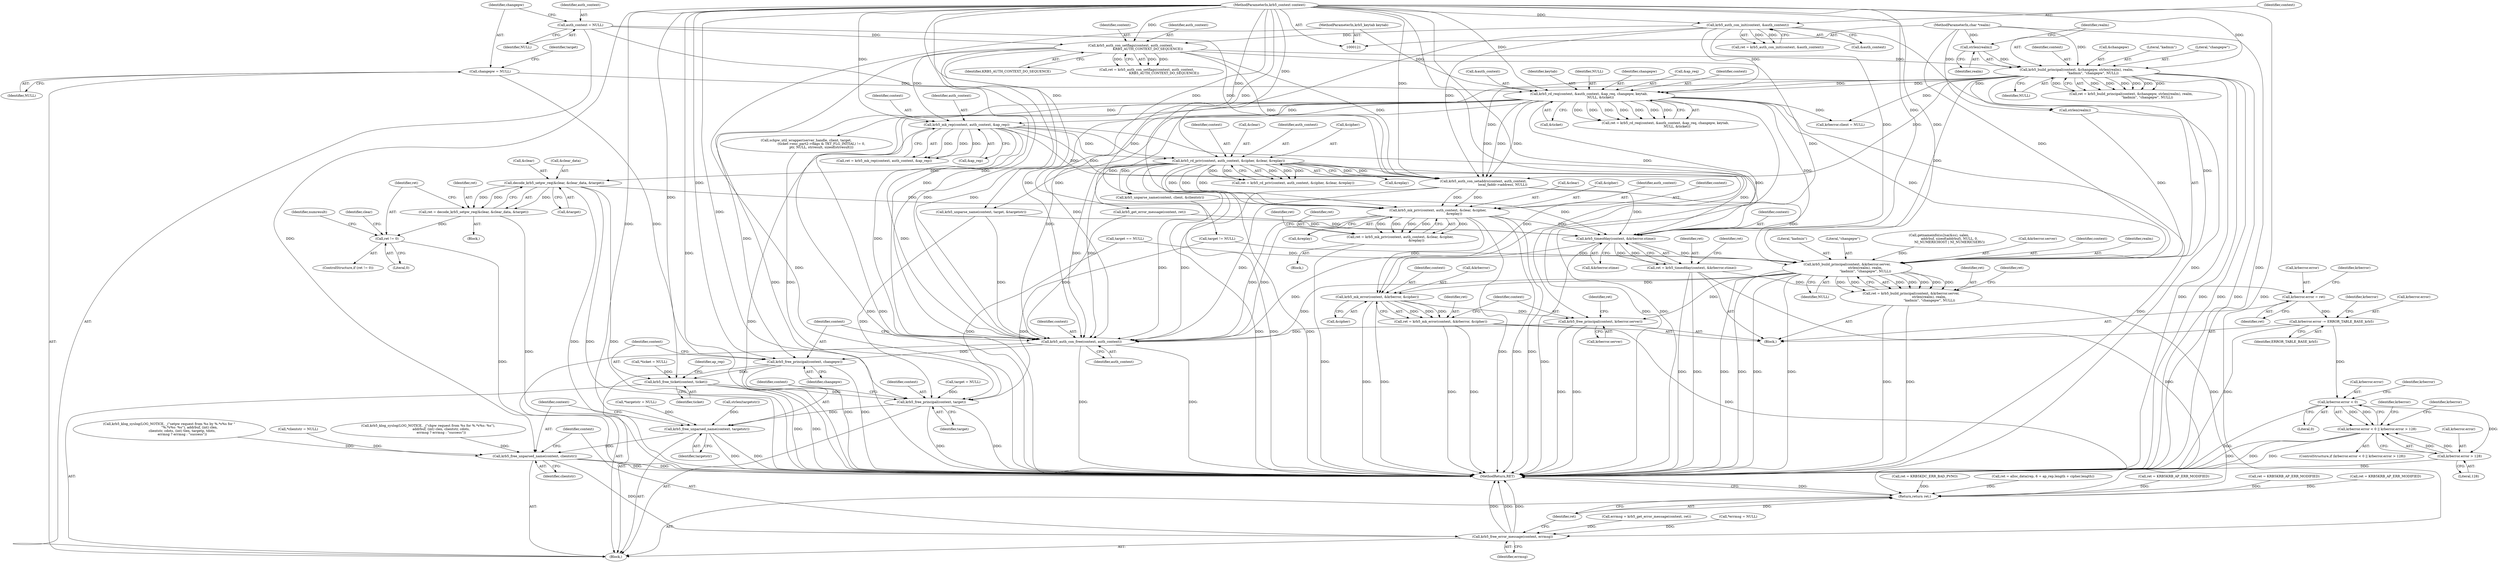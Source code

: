 digraph "0_krb5_cf1a0c411b2668c57c41e9c4efd15ba17b6b322c@pointer" {
"1000518" [label="(Call,decode_krb5_setpw_req(&clear, &clear_data, &target))"];
"1000482" [label="(Call,krb5_rd_priv(context, auth_context, &cipher, &clear, &replay))"];
"1000445" [label="(Call,krb5_mk_rep(context, auth_context, &ap_rep))"];
"1000420" [label="(Call,krb5_rd_req(context, &auth_context, &ap_req, changepw, keytab,\n                      NULL, &ticket))"];
"1000396" [label="(Call,krb5_build_principal(context, &changepw, strlen(realm), realm,\n                               \"kadmin\", \"changepw\", NULL))"];
"1000378" [label="(Call,krb5_auth_con_setflags(context, auth_context,\n                                 KRB5_AUTH_CONTEXT_DO_SEQUENCE))"];
"1000360" [label="(Call,krb5_auth_con_init(context, &auth_context))"];
"1000122" [label="(MethodParameterIn,krb5_context context)"];
"1000149" [label="(Call,auth_context = NULL)"];
"1000400" [label="(Call,strlen(realm))"];
"1000124" [label="(MethodParameterIn,char *realm)"];
"1000153" [label="(Call,changepw = NULL)"];
"1000125" [label="(MethodParameterIn,krb5_keytab keytab)"];
"1000516" [label="(Call,ret = decode_krb5_setpw_req(&clear, &clear_data, &target))"];
"1000526" [label="(Call,ret != 0)"];
"1000985" [label="(Call,krb5_mk_priv(context, auth_context, &clear, &cipher,\n                               &replay))"];
"1000983" [label="(Call,ret = krb5_mk_priv(context, auth_context, &clear, &cipher,\n                               &replay))"];
"1001041" [label="(Call,krb5_timeofday(context, &krberror.stime))"];
"1001039" [label="(Call,ret = krb5_timeofday(context, &krberror.stime))"];
"1001050" [label="(Call,krberror.error = ret)"];
"1001055" [label="(Call,krberror.error -= ERROR_TABLE_BASE_krb5)"];
"1001062" [label="(Call,krberror.error < 0)"];
"1001061" [label="(Call,krberror.error < 0 || krberror.error > 128)"];
"1001067" [label="(Call,krberror.error > 128)"];
"1001258" [label="(Return,return ret;)"];
"1001084" [label="(Call,krb5_build_principal(context, &krberror.server,\n                                   strlen(realm), realm,\n                                   \"kadmin\", \"changepw\", NULL))"];
"1001082" [label="(Call,ret = krb5_build_principal(context, &krberror.server,\n                                   strlen(realm), realm,\n                                   \"kadmin\", \"changepw\", NULL))"];
"1001113" [label="(Call,krb5_mk_error(context, &krberror, &cipher))"];
"1001111" [label="(Call,ret = krb5_mk_error(context, &krberror, &cipher))"];
"1001119" [label="(Call,krb5_free_principal(context, krberror.server))"];
"1001225" [label="(Call,krb5_auth_con_free(context, auth_context))"];
"1001228" [label="(Call,krb5_free_principal(context, changepw))"];
"1001231" [label="(Call,krb5_free_ticket(context, ticket))"];
"1001246" [label="(Call,krb5_free_principal(context, target))"];
"1001249" [label="(Call,krb5_free_unparsed_name(context, targetstr))"];
"1001252" [label="(Call,krb5_free_unparsed_name(context, clientstr))"];
"1001255" [label="(Call,krb5_free_error_message(context, errmsg))"];
"1000830" [label="(Call,strlen(targetstr))"];
"1001259" [label="(Identifier,ret)"];
"1000487" [label="(Call,&clear)"];
"1001258" [label="(Return,return ret;)"];
"1000336" [label="(Call,ret = KRB5KRB_AP_ERR_MODIFIED)"];
"1000484" [label="(Identifier,auth_context)"];
"1001067" [label="(Call,krberror.error > 128)"];
"1001232" [label="(Identifier,context)"];
"1001085" [label="(Identifier,context)"];
"1000422" [label="(Call,&auth_context)"];
"1001060" [label="(ControlStructure,if (krberror.error < 0 || krberror.error > 128))"];
"1000418" [label="(Call,ret = krb5_rd_req(context, &auth_context, &ap_req, changepw, keytab,\n                      NULL, &ticket))"];
"1000402" [label="(Identifier,realm)"];
"1000358" [label="(Call,ret = krb5_auth_con_init(context, &auth_context))"];
"1000527" [label="(Identifier,ret)"];
"1000987" [label="(Identifier,auth_context)"];
"1001226" [label="(Identifier,context)"];
"1000984" [label="(Identifier,ret)"];
"1000427" [label="(Identifier,keytab)"];
"1000514" [label="(Block,)"];
"1000448" [label="(Call,&ap_rep)"];
"1000155" [label="(Identifier,NULL)"];
"1000986" [label="(Identifier,context)"];
"1000404" [label="(Literal,\"changepw\")"];
"1001083" [label="(Identifier,ret)"];
"1001231" [label="(Call,krb5_free_ticket(context, ticket))"];
"1001248" [label="(Identifier,target)"];
"1000174" [label="(Call,*targetstr = NULL)"];
"1001257" [label="(Identifier,errmsg)"];
"1000378" [label="(Call,krb5_auth_con_setflags(context, auth_context,\n                                 KRB5_AUTH_CONTEXT_DO_SEQUENCE))"];
"1000124" [label="(MethodParameterIn,char *realm)"];
"1000284" [label="(Call,ret = KRB5KDC_ERR_BAD_PVNO)"];
"1001011" [label="(Block,)"];
"1000485" [label="(Call,&cipher)"];
"1000992" [label="(Call,&replay)"];
"1001064" [label="(Identifier,krberror)"];
"1001068" [label="(Call,krberror.error)"];
"1000656" [label="(Call,krb5_get_error_message(context, ret))"];
"1000840" [label="(Call,krb5_klog_syslog(LOG_NOTICE, _(\"setpw request from %s by %.*s%s for \"\n                                       \"%.*s%s: %s\"), addrbuf, (int) clen,\n                         clientstr, cdots, (int) tlen, targetp, tdots,\n                         errmsg ? errmsg : \"success\"))"];
"1000483" [label="(Identifier,context)"];
"1000397" [label="(Identifier,context)"];
"1000361" [label="(Identifier,context)"];
"1001117" [label="(Call,&cipher)"];
"1000489" [label="(Call,&replay)"];
"1001097" [label="(Identifier,ret)"];
"1001115" [label="(Call,&krberror)"];
"1000154" [label="(Identifier,changepw)"];
"1001057" [label="(Identifier,krberror)"];
"1000151" [label="(Identifier,NULL)"];
"1000982" [label="(Block,)"];
"1001125" [label="(Identifier,ret)"];
"1001251" [label="(Identifier,targetstr)"];
"1001253" [label="(Identifier,context)"];
"1001079" [label="(Identifier,krberror)"];
"1000149" [label="(Call,auth_context = NULL)"];
"1001249" [label="(Call,krb5_free_unparsed_name(context, targetstr))"];
"1001092" [label="(Identifier,realm)"];
"1001247" [label="(Identifier,context)"];
"1001119" [label="(Call,krb5_free_principal(context, krberror.server))"];
"1001066" [label="(Literal,0)"];
"1000559" [label="(Call,krb5_unparse_name(context, target, &targetstr))"];
"1000381" [label="(Identifier,KRB5_AUTH_CONTEXT_DO_SEQUENCE)"];
"1000983" [label="(Call,ret = krb5_mk_priv(context, auth_context, &clear, &cipher,\n                               &replay))"];
"1000813" [label="(Call,target == NULL)"];
"1001225" [label="(Call,krb5_auth_con_free(context, auth_context))"];
"1000518" [label="(Call,decode_krb5_setpw_req(&clear, &clear_data, &target))"];
"1001233" [label="(Identifier,ticket)"];
"1000125" [label="(MethodParameterIn,krb5_keytab keytab)"];
"1001236" [label="(Identifier,ap_rep)"];
"1000394" [label="(Call,ret = krb5_build_principal(context, &changepw, strlen(realm), realm,\n                               \"kadmin\", \"changepw\", NULL))"];
"1000398" [label="(Call,&changepw)"];
"1001255" [label="(Call,krb5_free_error_message(context, errmsg))"];
"1000401" [label="(Identifier,realm)"];
"1001055" [label="(Call,krberror.error -= ERROR_TABLE_BASE_krb5)"];
"1000480" [label="(Call,ret = krb5_rd_priv(context, auth_context, &cipher, &clear, &replay))"];
"1001040" [label="(Identifier,ret)"];
"1001246" [label="(Call,krb5_free_principal(context, target))"];
"1000528" [label="(Literal,0)"];
"1001071" [label="(Literal,128)"];
"1000995" [label="(Identifier,ret)"];
"1000861" [label="(Call,krb5_klog_syslog(LOG_NOTICE, _(\"chpw request from %s for %.*s%s: %s\"),\n                         addrbuf, (int) clen, clientstr, cdots,\n                         errmsg ? errmsg : \"success\"))"];
"1000376" [label="(Call,ret = krb5_auth_con_setflags(context, auth_context,\n                                 KRB5_AUTH_CONTEXT_DO_SEQUENCE))"];
"1001050" [label="(Call,krberror.error = ret)"];
"1000963" [label="(Call,krb5_auth_con_setaddrs(context, auth_context,\n                                     local_faddr->address, NULL))"];
"1000428" [label="(Identifier,NULL)"];
"1001256" [label="(Identifier,context)"];
"1001254" [label="(Identifier,clientstr)"];
"1001095" [label="(Identifier,NULL)"];
"1000445" [label="(Call,krb5_mk_rep(context, auth_context, &ap_rep))"];
"1001056" [label="(Call,krberror.error)"];
"1001229" [label="(Identifier,context)"];
"1001041" [label="(Call,krb5_timeofday(context, &krberror.stime))"];
"1001252" [label="(Call,krb5_free_unparsed_name(context, clientstr))"];
"1000130" [label="(Block,)"];
"1001082" [label="(Call,ret = krb5_build_principal(context, &krberror.server,\n                                   strlen(realm), realm,\n                                   \"kadmin\", \"changepw\", NULL))"];
"1000158" [label="(Call,target = NULL)"];
"1000426" [label="(Identifier,changepw)"];
"1001042" [label="(Identifier,context)"];
"1000526" [label="(Call,ret != 0)"];
"1000985" [label="(Call,krb5_mk_priv(context, auth_context, &clear, &cipher,\n                               &replay))"];
"1000519" [label="(Call,&clear)"];
"1001084" [label="(Call,krb5_build_principal(context, &krberror.server,\n                                   strlen(realm), realm,\n                                   \"kadmin\", \"changepw\", NULL))"];
"1000580" [label="(Call,krb5_unparse_name(context, client, &clientstr))"];
"1001051" [label="(Call,krberror.error)"];
"1000159" [label="(Identifier,target)"];
"1001111" [label="(Call,ret = krb5_mk_error(context, &krberror, &cipher))"];
"1001114" [label="(Identifier,context)"];
"1000162" [label="(Call,*ticket = NULL)"];
"1001063" [label="(Call,krberror.error)"];
"1000379" [label="(Identifier,context)"];
"1001061" [label="(Call,krberror.error < 0 || krberror.error > 128)"];
"1000988" [label="(Call,&clear)"];
"1000420" [label="(Call,krb5_rd_req(context, &auth_context, &ap_req, changepw, keytab,\n                      NULL, &ticket))"];
"1001127" [label="(Call,ret = alloc_data(rep, 6 + ap_rep.length + cipher.length))"];
"1000122" [label="(MethodParameterIn,krb5_context context)"];
"1001059" [label="(Identifier,ERROR_TABLE_BASE_krb5)"];
"1001048" [label="(Identifier,ret)"];
"1000380" [label="(Identifier,auth_context)"];
"1001090" [label="(Call,strlen(realm))"];
"1001113" [label="(Call,krb5_mk_error(context, &krberror, &cipher))"];
"1000446" [label="(Identifier,context)"];
"1000525" [label="(ControlStructure,if (ret != 0))"];
"1001230" [label="(Identifier,changepw)"];
"1000150" [label="(Identifier,auth_context)"];
"1001121" [label="(Call,krberror.server)"];
"1000517" [label="(Identifier,ret)"];
"1001120" [label="(Identifier,context)"];
"1001260" [label="(MethodReturn,RET)"];
"1000654" [label="(Call,errmsg = krb5_get_error_message(context, ret))"];
"1000396" [label="(Call,krb5_build_principal(context, &changepw, strlen(realm), realm,\n                               \"kadmin\", \"changepw\", NULL))"];
"1000360" [label="(Call,krb5_auth_con_init(context, &auth_context))"];
"1000153" [label="(Call,changepw = NULL)"];
"1000553" [label="(Call,target != NULL)"];
"1000362" [label="(Call,&auth_context)"];
"1001074" [label="(Identifier,krberror)"];
"1000424" [label="(Call,&ap_req)"];
"1000443" [label="(Call,ret = krb5_mk_rep(context, auth_context, &ap_rep))"];
"1000403" [label="(Literal,\"kadmin\")"];
"1001228" [label="(Call,krb5_free_principal(context, changepw))"];
"1001093" [label="(Literal,\"kadmin\")"];
"1001043" [label="(Call,&krberror.stime)"];
"1001227" [label="(Identifier,auth_context)"];
"1000170" [label="(Call,*clientstr = NULL)"];
"1001039" [label="(Call,ret = krb5_timeofday(context, &krberror.stime))"];
"1000482" [label="(Call,krb5_rd_priv(context, auth_context, &cipher, &clear, &replay))"];
"1001112" [label="(Identifier,ret)"];
"1000516" [label="(Call,ret = decode_krb5_setpw_req(&clear, &clear_data, &target))"];
"1000245" [label="(Call,ret = KRB5KRB_AP_ERR_MODIFIED)"];
"1000447" [label="(Identifier,auth_context)"];
"1000634" [label="(Call,schpw_util_wrapper(server_handle, client, target,\n                             (ticket->enc_part2->flags & TKT_FLG_INITIAL) != 0,\n                             ptr, NULL, strresult, sizeof(strresult)))"];
"1000531" [label="(Identifier,numresult)"];
"1001094" [label="(Literal,\"changepw\")"];
"1000400" [label="(Call,strlen(realm))"];
"1000203" [label="(Call,ret = KRB5KRB_AP_ERR_MODIFIED)"];
"1001077" [label="(Call,krberror.client = NULL)"];
"1000541" [label="(Identifier,clear)"];
"1000785" [label="(Call,getnameinfo(ss2sa(&ss), salen,\n                    addrbuf, sizeof(addrbuf), NULL, 0,\n                    NI_NUMERICHOST | NI_NUMERICSERV))"];
"1000521" [label="(Call,&clear_data)"];
"1000429" [label="(Call,&ticket)"];
"1000523" [label="(Call,&target)"];
"1001054" [label="(Identifier,ret)"];
"1000421" [label="(Identifier,context)"];
"1001062" [label="(Call,krberror.error < 0)"];
"1000990" [label="(Call,&cipher)"];
"1000178" [label="(Call,*errmsg = NULL)"];
"1001069" [label="(Identifier,krberror)"];
"1000405" [label="(Identifier,NULL)"];
"1001086" [label="(Call,&krberror.server)"];
"1001250" [label="(Identifier,context)"];
"1000518" -> "1000516"  [label="AST: "];
"1000518" -> "1000523"  [label="CFG: "];
"1000519" -> "1000518"  [label="AST: "];
"1000521" -> "1000518"  [label="AST: "];
"1000523" -> "1000518"  [label="AST: "];
"1000516" -> "1000518"  [label="CFG: "];
"1000518" -> "1001260"  [label="DDG: "];
"1000518" -> "1001260"  [label="DDG: "];
"1000518" -> "1001260"  [label="DDG: "];
"1000518" -> "1000516"  [label="DDG: "];
"1000518" -> "1000516"  [label="DDG: "];
"1000518" -> "1000516"  [label="DDG: "];
"1000482" -> "1000518"  [label="DDG: "];
"1000518" -> "1000985"  [label="DDG: "];
"1000482" -> "1000480"  [label="AST: "];
"1000482" -> "1000489"  [label="CFG: "];
"1000483" -> "1000482"  [label="AST: "];
"1000484" -> "1000482"  [label="AST: "];
"1000485" -> "1000482"  [label="AST: "];
"1000487" -> "1000482"  [label="AST: "];
"1000489" -> "1000482"  [label="AST: "];
"1000480" -> "1000482"  [label="CFG: "];
"1000482" -> "1001260"  [label="DDG: "];
"1000482" -> "1001260"  [label="DDG: "];
"1000482" -> "1001260"  [label="DDG: "];
"1000482" -> "1000480"  [label="DDG: "];
"1000482" -> "1000480"  [label="DDG: "];
"1000482" -> "1000480"  [label="DDG: "];
"1000482" -> "1000480"  [label="DDG: "];
"1000482" -> "1000480"  [label="DDG: "];
"1000445" -> "1000482"  [label="DDG: "];
"1000445" -> "1000482"  [label="DDG: "];
"1000122" -> "1000482"  [label="DDG: "];
"1000482" -> "1000559"  [label="DDG: "];
"1000482" -> "1000580"  [label="DDG: "];
"1000482" -> "1000963"  [label="DDG: "];
"1000482" -> "1000963"  [label="DDG: "];
"1000482" -> "1000985"  [label="DDG: "];
"1000482" -> "1000985"  [label="DDG: "];
"1000482" -> "1000985"  [label="DDG: "];
"1000482" -> "1001041"  [label="DDG: "];
"1000482" -> "1001113"  [label="DDG: "];
"1000482" -> "1001225"  [label="DDG: "];
"1000482" -> "1001225"  [label="DDG: "];
"1000445" -> "1000443"  [label="AST: "];
"1000445" -> "1000448"  [label="CFG: "];
"1000446" -> "1000445"  [label="AST: "];
"1000447" -> "1000445"  [label="AST: "];
"1000448" -> "1000445"  [label="AST: "];
"1000443" -> "1000445"  [label="CFG: "];
"1000445" -> "1001260"  [label="DDG: "];
"1000445" -> "1000443"  [label="DDG: "];
"1000445" -> "1000443"  [label="DDG: "];
"1000445" -> "1000443"  [label="DDG: "];
"1000420" -> "1000445"  [label="DDG: "];
"1000122" -> "1000445"  [label="DDG: "];
"1000378" -> "1000445"  [label="DDG: "];
"1000445" -> "1000963"  [label="DDG: "];
"1000445" -> "1000963"  [label="DDG: "];
"1000445" -> "1001041"  [label="DDG: "];
"1000445" -> "1001225"  [label="DDG: "];
"1000445" -> "1001225"  [label="DDG: "];
"1000420" -> "1000418"  [label="AST: "];
"1000420" -> "1000429"  [label="CFG: "];
"1000421" -> "1000420"  [label="AST: "];
"1000422" -> "1000420"  [label="AST: "];
"1000424" -> "1000420"  [label="AST: "];
"1000426" -> "1000420"  [label="AST: "];
"1000427" -> "1000420"  [label="AST: "];
"1000428" -> "1000420"  [label="AST: "];
"1000429" -> "1000420"  [label="AST: "];
"1000418" -> "1000420"  [label="CFG: "];
"1000420" -> "1001260"  [label="DDG: "];
"1000420" -> "1001260"  [label="DDG: "];
"1000420" -> "1001260"  [label="DDG: "];
"1000420" -> "1001260"  [label="DDG: "];
"1000420" -> "1001260"  [label="DDG: "];
"1000420" -> "1000418"  [label="DDG: "];
"1000420" -> "1000418"  [label="DDG: "];
"1000420" -> "1000418"  [label="DDG: "];
"1000420" -> "1000418"  [label="DDG: "];
"1000420" -> "1000418"  [label="DDG: "];
"1000420" -> "1000418"  [label="DDG: "];
"1000420" -> "1000418"  [label="DDG: "];
"1000396" -> "1000420"  [label="DDG: "];
"1000396" -> "1000420"  [label="DDG: "];
"1000122" -> "1000420"  [label="DDG: "];
"1000360" -> "1000420"  [label="DDG: "];
"1000153" -> "1000420"  [label="DDG: "];
"1000125" -> "1000420"  [label="DDG: "];
"1000420" -> "1000553"  [label="DDG: "];
"1000420" -> "1000634"  [label="DDG: "];
"1000420" -> "1000963"  [label="DDG: "];
"1000420" -> "1000963"  [label="DDG: "];
"1000420" -> "1001041"  [label="DDG: "];
"1000420" -> "1001077"  [label="DDG: "];
"1000420" -> "1001084"  [label="DDG: "];
"1000420" -> "1001225"  [label="DDG: "];
"1000420" -> "1001228"  [label="DDG: "];
"1000396" -> "1000394"  [label="AST: "];
"1000396" -> "1000405"  [label="CFG: "];
"1000397" -> "1000396"  [label="AST: "];
"1000398" -> "1000396"  [label="AST: "];
"1000400" -> "1000396"  [label="AST: "];
"1000402" -> "1000396"  [label="AST: "];
"1000403" -> "1000396"  [label="AST: "];
"1000404" -> "1000396"  [label="AST: "];
"1000405" -> "1000396"  [label="AST: "];
"1000394" -> "1000396"  [label="CFG: "];
"1000396" -> "1001260"  [label="DDG: "];
"1000396" -> "1001260"  [label="DDG: "];
"1000396" -> "1001260"  [label="DDG: "];
"1000396" -> "1001260"  [label="DDG: "];
"1000396" -> "1000394"  [label="DDG: "];
"1000396" -> "1000394"  [label="DDG: "];
"1000396" -> "1000394"  [label="DDG: "];
"1000396" -> "1000394"  [label="DDG: "];
"1000396" -> "1000394"  [label="DDG: "];
"1000396" -> "1000394"  [label="DDG: "];
"1000396" -> "1000394"  [label="DDG: "];
"1000378" -> "1000396"  [label="DDG: "];
"1000122" -> "1000396"  [label="DDG: "];
"1000400" -> "1000396"  [label="DDG: "];
"1000124" -> "1000396"  [label="DDG: "];
"1000396" -> "1000963"  [label="DDG: "];
"1000396" -> "1000963"  [label="DDG: "];
"1000396" -> "1001041"  [label="DDG: "];
"1000396" -> "1001077"  [label="DDG: "];
"1000396" -> "1001090"  [label="DDG: "];
"1000396" -> "1001084"  [label="DDG: "];
"1000396" -> "1001225"  [label="DDG: "];
"1000378" -> "1000376"  [label="AST: "];
"1000378" -> "1000381"  [label="CFG: "];
"1000379" -> "1000378"  [label="AST: "];
"1000380" -> "1000378"  [label="AST: "];
"1000381" -> "1000378"  [label="AST: "];
"1000376" -> "1000378"  [label="CFG: "];
"1000378" -> "1001260"  [label="DDG: "];
"1000378" -> "1000376"  [label="DDG: "];
"1000378" -> "1000376"  [label="DDG: "];
"1000378" -> "1000376"  [label="DDG: "];
"1000360" -> "1000378"  [label="DDG: "];
"1000122" -> "1000378"  [label="DDG: "];
"1000149" -> "1000378"  [label="DDG: "];
"1000378" -> "1000963"  [label="DDG: "];
"1000378" -> "1000963"  [label="DDG: "];
"1000378" -> "1001041"  [label="DDG: "];
"1000378" -> "1001225"  [label="DDG: "];
"1000378" -> "1001225"  [label="DDG: "];
"1000360" -> "1000358"  [label="AST: "];
"1000360" -> "1000362"  [label="CFG: "];
"1000361" -> "1000360"  [label="AST: "];
"1000362" -> "1000360"  [label="AST: "];
"1000358" -> "1000360"  [label="CFG: "];
"1000360" -> "1001260"  [label="DDG: "];
"1000360" -> "1000358"  [label="DDG: "];
"1000360" -> "1000358"  [label="DDG: "];
"1000122" -> "1000360"  [label="DDG: "];
"1000360" -> "1000963"  [label="DDG: "];
"1000360" -> "1001041"  [label="DDG: "];
"1000360" -> "1001225"  [label="DDG: "];
"1000122" -> "1000121"  [label="AST: "];
"1000122" -> "1001260"  [label="DDG: "];
"1000122" -> "1000559"  [label="DDG: "];
"1000122" -> "1000580"  [label="DDG: "];
"1000122" -> "1000656"  [label="DDG: "];
"1000122" -> "1000963"  [label="DDG: "];
"1000122" -> "1000985"  [label="DDG: "];
"1000122" -> "1001041"  [label="DDG: "];
"1000122" -> "1001084"  [label="DDG: "];
"1000122" -> "1001113"  [label="DDG: "];
"1000122" -> "1001119"  [label="DDG: "];
"1000122" -> "1001225"  [label="DDG: "];
"1000122" -> "1001228"  [label="DDG: "];
"1000122" -> "1001231"  [label="DDG: "];
"1000122" -> "1001246"  [label="DDG: "];
"1000122" -> "1001249"  [label="DDG: "];
"1000122" -> "1001252"  [label="DDG: "];
"1000122" -> "1001255"  [label="DDG: "];
"1000149" -> "1000130"  [label="AST: "];
"1000149" -> "1000151"  [label="CFG: "];
"1000150" -> "1000149"  [label="AST: "];
"1000151" -> "1000149"  [label="AST: "];
"1000154" -> "1000149"  [label="CFG: "];
"1000149" -> "1000963"  [label="DDG: "];
"1000149" -> "1001225"  [label="DDG: "];
"1000400" -> "1000401"  [label="CFG: "];
"1000401" -> "1000400"  [label="AST: "];
"1000402" -> "1000400"  [label="CFG: "];
"1000124" -> "1000400"  [label="DDG: "];
"1000124" -> "1000121"  [label="AST: "];
"1000124" -> "1001260"  [label="DDG: "];
"1000124" -> "1001090"  [label="DDG: "];
"1000124" -> "1001084"  [label="DDG: "];
"1000153" -> "1000130"  [label="AST: "];
"1000153" -> "1000155"  [label="CFG: "];
"1000154" -> "1000153"  [label="AST: "];
"1000155" -> "1000153"  [label="AST: "];
"1000159" -> "1000153"  [label="CFG: "];
"1000153" -> "1001228"  [label="DDG: "];
"1000125" -> "1000121"  [label="AST: "];
"1000125" -> "1001260"  [label="DDG: "];
"1000516" -> "1000514"  [label="AST: "];
"1000517" -> "1000516"  [label="AST: "];
"1000527" -> "1000516"  [label="CFG: "];
"1000516" -> "1001260"  [label="DDG: "];
"1000516" -> "1000526"  [label="DDG: "];
"1000526" -> "1000525"  [label="AST: "];
"1000526" -> "1000528"  [label="CFG: "];
"1000527" -> "1000526"  [label="AST: "];
"1000528" -> "1000526"  [label="AST: "];
"1000531" -> "1000526"  [label="CFG: "];
"1000541" -> "1000526"  [label="CFG: "];
"1000526" -> "1001260"  [label="DDG: "];
"1000985" -> "1000983"  [label="AST: "];
"1000985" -> "1000992"  [label="CFG: "];
"1000986" -> "1000985"  [label="AST: "];
"1000987" -> "1000985"  [label="AST: "];
"1000988" -> "1000985"  [label="AST: "];
"1000990" -> "1000985"  [label="AST: "];
"1000992" -> "1000985"  [label="AST: "];
"1000983" -> "1000985"  [label="CFG: "];
"1000985" -> "1001260"  [label="DDG: "];
"1000985" -> "1001260"  [label="DDG: "];
"1000985" -> "1001260"  [label="DDG: "];
"1000985" -> "1000983"  [label="DDG: "];
"1000985" -> "1000983"  [label="DDG: "];
"1000985" -> "1000983"  [label="DDG: "];
"1000985" -> "1000983"  [label="DDG: "];
"1000985" -> "1000983"  [label="DDG: "];
"1000963" -> "1000985"  [label="DDG: "];
"1000963" -> "1000985"  [label="DDG: "];
"1000985" -> "1001041"  [label="DDG: "];
"1000985" -> "1001113"  [label="DDG: "];
"1000985" -> "1001225"  [label="DDG: "];
"1000985" -> "1001225"  [label="DDG: "];
"1000983" -> "1000982"  [label="AST: "];
"1000984" -> "1000983"  [label="AST: "];
"1000995" -> "1000983"  [label="CFG: "];
"1000983" -> "1001260"  [label="DDG: "];
"1001041" -> "1001039"  [label="AST: "];
"1001041" -> "1001043"  [label="CFG: "];
"1001042" -> "1001041"  [label="AST: "];
"1001043" -> "1001041"  [label="AST: "];
"1001039" -> "1001041"  [label="CFG: "];
"1001041" -> "1001260"  [label="DDG: "];
"1001041" -> "1001039"  [label="DDG: "];
"1001041" -> "1001039"  [label="DDG: "];
"1000963" -> "1001041"  [label="DDG: "];
"1000580" -> "1001041"  [label="DDG: "];
"1000559" -> "1001041"  [label="DDG: "];
"1000656" -> "1001041"  [label="DDG: "];
"1001041" -> "1001084"  [label="DDG: "];
"1001041" -> "1001225"  [label="DDG: "];
"1001039" -> "1001011"  [label="AST: "];
"1001040" -> "1001039"  [label="AST: "];
"1001048" -> "1001039"  [label="CFG: "];
"1001039" -> "1001260"  [label="DDG: "];
"1001039" -> "1001260"  [label="DDG: "];
"1001039" -> "1001050"  [label="DDG: "];
"1001039" -> "1001258"  [label="DDG: "];
"1001050" -> "1001011"  [label="AST: "];
"1001050" -> "1001054"  [label="CFG: "];
"1001051" -> "1001050"  [label="AST: "];
"1001054" -> "1001050"  [label="AST: "];
"1001057" -> "1001050"  [label="CFG: "];
"1001050" -> "1001055"  [label="DDG: "];
"1001055" -> "1001011"  [label="AST: "];
"1001055" -> "1001059"  [label="CFG: "];
"1001056" -> "1001055"  [label="AST: "];
"1001059" -> "1001055"  [label="AST: "];
"1001064" -> "1001055"  [label="CFG: "];
"1001055" -> "1001260"  [label="DDG: "];
"1001055" -> "1001062"  [label="DDG: "];
"1001062" -> "1001061"  [label="AST: "];
"1001062" -> "1001066"  [label="CFG: "];
"1001063" -> "1001062"  [label="AST: "];
"1001066" -> "1001062"  [label="AST: "];
"1001069" -> "1001062"  [label="CFG: "];
"1001061" -> "1001062"  [label="CFG: "];
"1001062" -> "1001260"  [label="DDG: "];
"1001062" -> "1001061"  [label="DDG: "];
"1001062" -> "1001061"  [label="DDG: "];
"1001062" -> "1001067"  [label="DDG: "];
"1001061" -> "1001060"  [label="AST: "];
"1001061" -> "1001067"  [label="CFG: "];
"1001067" -> "1001061"  [label="AST: "];
"1001074" -> "1001061"  [label="CFG: "];
"1001079" -> "1001061"  [label="CFG: "];
"1001061" -> "1001260"  [label="DDG: "];
"1001061" -> "1001260"  [label="DDG: "];
"1001061" -> "1001260"  [label="DDG: "];
"1001067" -> "1001061"  [label="DDG: "];
"1001067" -> "1001061"  [label="DDG: "];
"1001067" -> "1001071"  [label="CFG: "];
"1001068" -> "1001067"  [label="AST: "];
"1001071" -> "1001067"  [label="AST: "];
"1001067" -> "1001260"  [label="DDG: "];
"1001258" -> "1000130"  [label="AST: "];
"1001258" -> "1001259"  [label="CFG: "];
"1001259" -> "1001258"  [label="AST: "];
"1001260" -> "1001258"  [label="CFG: "];
"1001258" -> "1001260"  [label="DDG: "];
"1001259" -> "1001258"  [label="DDG: "];
"1001127" -> "1001258"  [label="DDG: "];
"1000245" -> "1001258"  [label="DDG: "];
"1000336" -> "1001258"  [label="DDG: "];
"1001082" -> "1001258"  [label="DDG: "];
"1000284" -> "1001258"  [label="DDG: "];
"1001111" -> "1001258"  [label="DDG: "];
"1000203" -> "1001258"  [label="DDG: "];
"1001084" -> "1001082"  [label="AST: "];
"1001084" -> "1001095"  [label="CFG: "];
"1001085" -> "1001084"  [label="AST: "];
"1001086" -> "1001084"  [label="AST: "];
"1001090" -> "1001084"  [label="AST: "];
"1001092" -> "1001084"  [label="AST: "];
"1001093" -> "1001084"  [label="AST: "];
"1001094" -> "1001084"  [label="AST: "];
"1001095" -> "1001084"  [label="AST: "];
"1001082" -> "1001084"  [label="CFG: "];
"1001084" -> "1001260"  [label="DDG: "];
"1001084" -> "1001260"  [label="DDG: "];
"1001084" -> "1001260"  [label="DDG: "];
"1001084" -> "1001260"  [label="DDG: "];
"1001084" -> "1001082"  [label="DDG: "];
"1001084" -> "1001082"  [label="DDG: "];
"1001084" -> "1001082"  [label="DDG: "];
"1001084" -> "1001082"  [label="DDG: "];
"1001084" -> "1001082"  [label="DDG: "];
"1001084" -> "1001082"  [label="DDG: "];
"1001084" -> "1001082"  [label="DDG: "];
"1001090" -> "1001084"  [label="DDG: "];
"1000553" -> "1001084"  [label="DDG: "];
"1000813" -> "1001084"  [label="DDG: "];
"1000785" -> "1001084"  [label="DDG: "];
"1000963" -> "1001084"  [label="DDG: "];
"1001084" -> "1001113"  [label="DDG: "];
"1001084" -> "1001119"  [label="DDG: "];
"1001084" -> "1001225"  [label="DDG: "];
"1001082" -> "1001011"  [label="AST: "];
"1001083" -> "1001082"  [label="AST: "];
"1001097" -> "1001082"  [label="CFG: "];
"1001082" -> "1001260"  [label="DDG: "];
"1001082" -> "1001260"  [label="DDG: "];
"1001113" -> "1001111"  [label="AST: "];
"1001113" -> "1001117"  [label="CFG: "];
"1001114" -> "1001113"  [label="AST: "];
"1001115" -> "1001113"  [label="AST: "];
"1001117" -> "1001113"  [label="AST: "];
"1001111" -> "1001113"  [label="CFG: "];
"1001113" -> "1001260"  [label="DDG: "];
"1001113" -> "1001260"  [label="DDG: "];
"1001113" -> "1001111"  [label="DDG: "];
"1001113" -> "1001111"  [label="DDG: "];
"1001113" -> "1001111"  [label="DDG: "];
"1001113" -> "1001119"  [label="DDG: "];
"1001111" -> "1001011"  [label="AST: "];
"1001112" -> "1001111"  [label="AST: "];
"1001120" -> "1001111"  [label="CFG: "];
"1001111" -> "1001260"  [label="DDG: "];
"1001111" -> "1001260"  [label="DDG: "];
"1001119" -> "1001011"  [label="AST: "];
"1001119" -> "1001121"  [label="CFG: "];
"1001120" -> "1001119"  [label="AST: "];
"1001121" -> "1001119"  [label="AST: "];
"1001125" -> "1001119"  [label="CFG: "];
"1001119" -> "1001260"  [label="DDG: "];
"1001119" -> "1001260"  [label="DDG: "];
"1001119" -> "1001225"  [label="DDG: "];
"1001225" -> "1000130"  [label="AST: "];
"1001225" -> "1001227"  [label="CFG: "];
"1001226" -> "1001225"  [label="AST: "];
"1001227" -> "1001225"  [label="AST: "];
"1001229" -> "1001225"  [label="CFG: "];
"1001225" -> "1001260"  [label="DDG: "];
"1001225" -> "1001260"  [label="DDG: "];
"1000963" -> "1001225"  [label="DDG: "];
"1000963" -> "1001225"  [label="DDG: "];
"1000580" -> "1001225"  [label="DDG: "];
"1000559" -> "1001225"  [label="DDG: "];
"1000656" -> "1001225"  [label="DDG: "];
"1001225" -> "1001228"  [label="DDG: "];
"1001228" -> "1000130"  [label="AST: "];
"1001228" -> "1001230"  [label="CFG: "];
"1001229" -> "1001228"  [label="AST: "];
"1001230" -> "1001228"  [label="AST: "];
"1001232" -> "1001228"  [label="CFG: "];
"1001228" -> "1001260"  [label="DDG: "];
"1001228" -> "1001260"  [label="DDG: "];
"1001228" -> "1001231"  [label="DDG: "];
"1001231" -> "1000130"  [label="AST: "];
"1001231" -> "1001233"  [label="CFG: "];
"1001232" -> "1001231"  [label="AST: "];
"1001233" -> "1001231"  [label="AST: "];
"1001236" -> "1001231"  [label="CFG: "];
"1001231" -> "1001260"  [label="DDG: "];
"1001231" -> "1001260"  [label="DDG: "];
"1000162" -> "1001231"  [label="DDG: "];
"1001231" -> "1001246"  [label="DDG: "];
"1001246" -> "1000130"  [label="AST: "];
"1001246" -> "1001248"  [label="CFG: "];
"1001247" -> "1001246"  [label="AST: "];
"1001248" -> "1001246"  [label="AST: "];
"1001250" -> "1001246"  [label="CFG: "];
"1001246" -> "1001260"  [label="DDG: "];
"1001246" -> "1001260"  [label="DDG: "];
"1000158" -> "1001246"  [label="DDG: "];
"1000553" -> "1001246"  [label="DDG: "];
"1000634" -> "1001246"  [label="DDG: "];
"1000813" -> "1001246"  [label="DDG: "];
"1000559" -> "1001246"  [label="DDG: "];
"1001246" -> "1001249"  [label="DDG: "];
"1001249" -> "1000130"  [label="AST: "];
"1001249" -> "1001251"  [label="CFG: "];
"1001250" -> "1001249"  [label="AST: "];
"1001251" -> "1001249"  [label="AST: "];
"1001253" -> "1001249"  [label="CFG: "];
"1001249" -> "1001260"  [label="DDG: "];
"1001249" -> "1001260"  [label="DDG: "];
"1000174" -> "1001249"  [label="DDG: "];
"1000830" -> "1001249"  [label="DDG: "];
"1001249" -> "1001252"  [label="DDG: "];
"1001252" -> "1000130"  [label="AST: "];
"1001252" -> "1001254"  [label="CFG: "];
"1001253" -> "1001252"  [label="AST: "];
"1001254" -> "1001252"  [label="AST: "];
"1001256" -> "1001252"  [label="CFG: "];
"1001252" -> "1001260"  [label="DDG: "];
"1001252" -> "1001260"  [label="DDG: "];
"1000840" -> "1001252"  [label="DDG: "];
"1000170" -> "1001252"  [label="DDG: "];
"1000861" -> "1001252"  [label="DDG: "];
"1001252" -> "1001255"  [label="DDG: "];
"1001255" -> "1000130"  [label="AST: "];
"1001255" -> "1001257"  [label="CFG: "];
"1001256" -> "1001255"  [label="AST: "];
"1001257" -> "1001255"  [label="AST: "];
"1001259" -> "1001255"  [label="CFG: "];
"1001255" -> "1001260"  [label="DDG: "];
"1001255" -> "1001260"  [label="DDG: "];
"1001255" -> "1001260"  [label="DDG: "];
"1000178" -> "1001255"  [label="DDG: "];
"1000654" -> "1001255"  [label="DDG: "];
}
